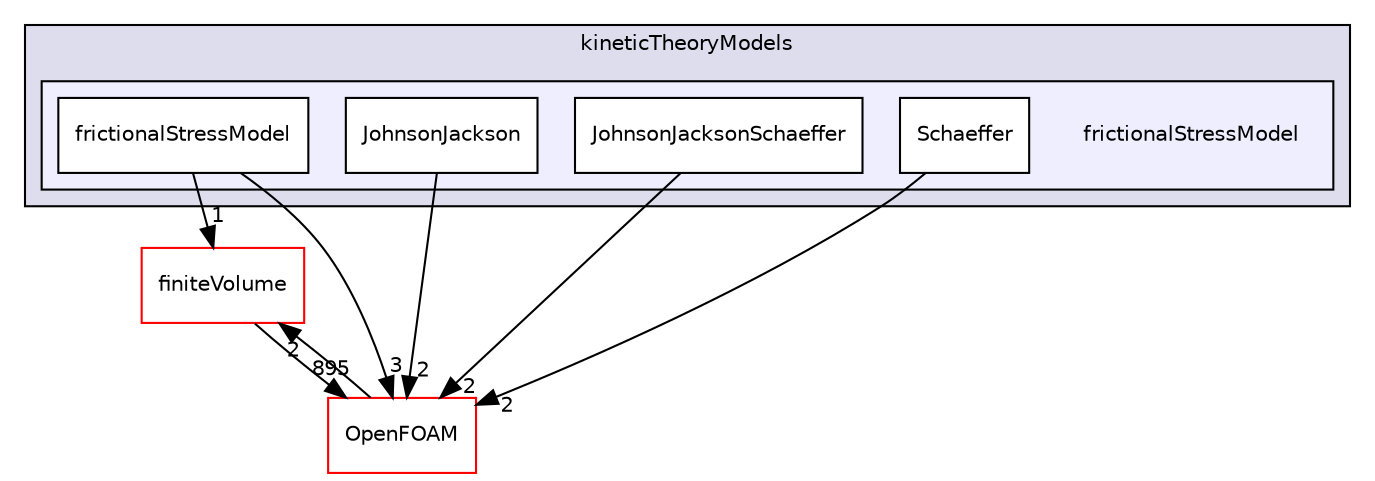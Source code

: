 digraph "src/phaseSystemModels/reactingEulerFoam/reactingTwoPhaseEulerFoam/twoPhaseCompressibleTurbulenceModels/kineticTheoryModels/frictionalStressModel" {
  bgcolor=transparent;
  compound=true
  node [ fontsize="10", fontname="Helvetica"];
  edge [ labelfontsize="10", labelfontname="Helvetica"];
  subgraph clusterdir_b59ca26c062c0c174b35a1414a45772a {
    graph [ bgcolor="#ddddee", pencolor="black", label="kineticTheoryModels" fontname="Helvetica", fontsize="10", URL="dir_b59ca26c062c0c174b35a1414a45772a.html"]
  subgraph clusterdir_5f355dd00c04edae08d3019e8986822e {
    graph [ bgcolor="#eeeeff", pencolor="black", label="" URL="dir_5f355dd00c04edae08d3019e8986822e.html"];
    dir_5f355dd00c04edae08d3019e8986822e [shape=plaintext label="frictionalStressModel"];
    dir_82e973b4c71dd2f8949defc6c96e981f [shape=box label="frictionalStressModel" color="black" fillcolor="white" style="filled" URL="dir_82e973b4c71dd2f8949defc6c96e981f.html"];
    dir_5dff06a35e461c45d6dde4219ec60263 [shape=box label="JohnsonJackson" color="black" fillcolor="white" style="filled" URL="dir_5dff06a35e461c45d6dde4219ec60263.html"];
    dir_60632e10ef3936759f2d8199db8e9209 [shape=box label="JohnsonJacksonSchaeffer" color="black" fillcolor="white" style="filled" URL="dir_60632e10ef3936759f2d8199db8e9209.html"];
    dir_4552217496cdd7e292efcc8b11e0f7b2 [shape=box label="Schaeffer" color="black" fillcolor="white" style="filled" URL="dir_4552217496cdd7e292efcc8b11e0f7b2.html"];
  }
  }
  dir_9bd15774b555cf7259a6fa18f99fe99b [shape=box label="finiteVolume" color="red" URL="dir_9bd15774b555cf7259a6fa18f99fe99b.html"];
  dir_c5473ff19b20e6ec4dfe5c310b3778a8 [shape=box label="OpenFOAM" color="red" URL="dir_c5473ff19b20e6ec4dfe5c310b3778a8.html"];
  dir_9bd15774b555cf7259a6fa18f99fe99b->dir_c5473ff19b20e6ec4dfe5c310b3778a8 [headlabel="895", labeldistance=1.5 headhref="dir_000814_002151.html"];
  dir_4552217496cdd7e292efcc8b11e0f7b2->dir_c5473ff19b20e6ec4dfe5c310b3778a8 [headlabel="2", labeldistance=1.5 headhref="dir_003331_002151.html"];
  dir_60632e10ef3936759f2d8199db8e9209->dir_c5473ff19b20e6ec4dfe5c310b3778a8 [headlabel="2", labeldistance=1.5 headhref="dir_003329_002151.html"];
  dir_5dff06a35e461c45d6dde4219ec60263->dir_c5473ff19b20e6ec4dfe5c310b3778a8 [headlabel="2", labeldistance=1.5 headhref="dir_003327_002151.html"];
  dir_c5473ff19b20e6ec4dfe5c310b3778a8->dir_9bd15774b555cf7259a6fa18f99fe99b [headlabel="2", labeldistance=1.5 headhref="dir_002151_000814.html"];
  dir_82e973b4c71dd2f8949defc6c96e981f->dir_9bd15774b555cf7259a6fa18f99fe99b [headlabel="1", labeldistance=1.5 headhref="dir_003324_000814.html"];
  dir_82e973b4c71dd2f8949defc6c96e981f->dir_c5473ff19b20e6ec4dfe5c310b3778a8 [headlabel="3", labeldistance=1.5 headhref="dir_003324_002151.html"];
}

